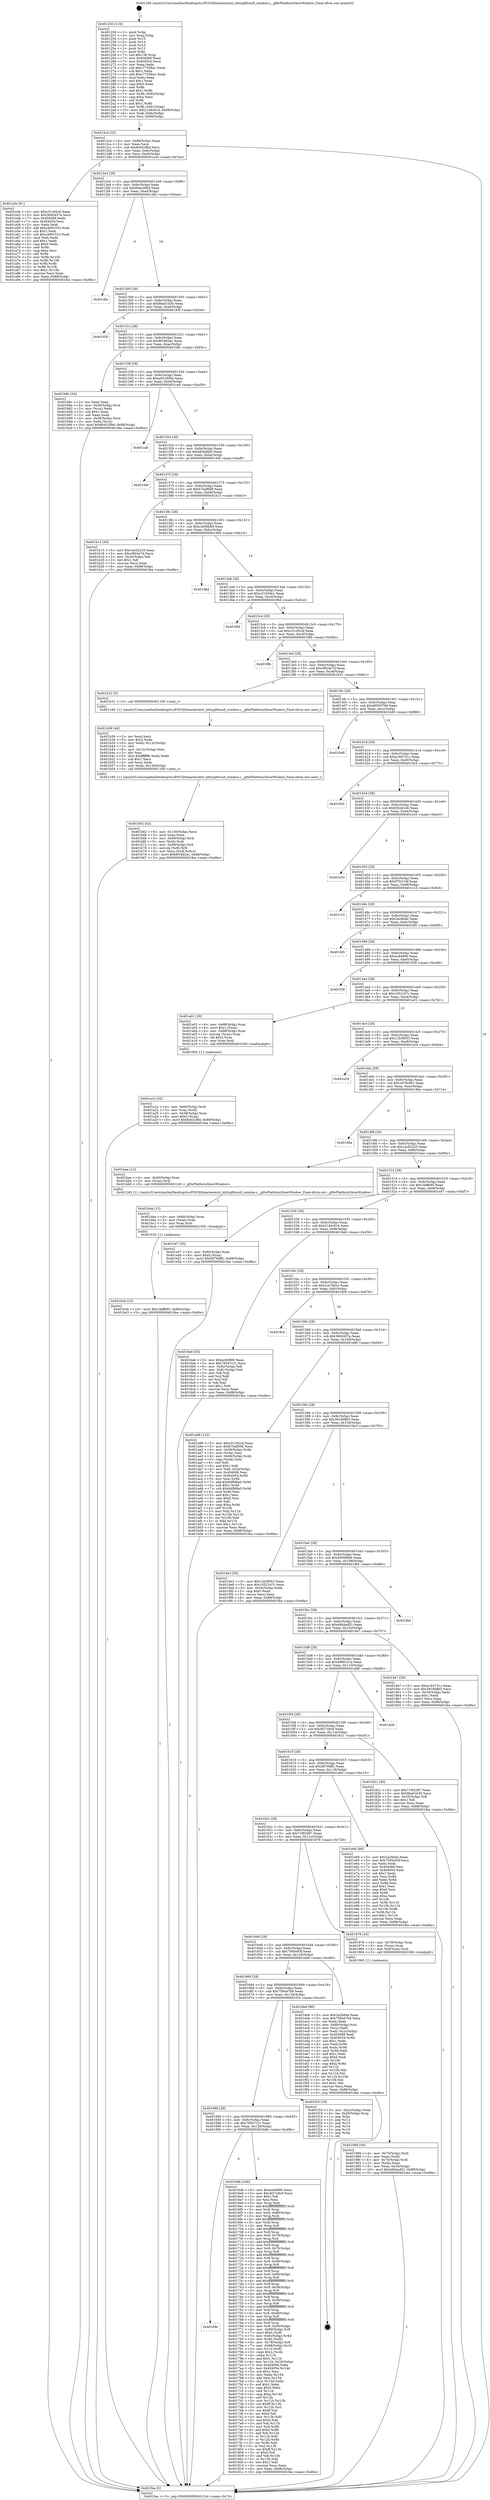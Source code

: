 digraph "0x401250" {
  label = "0x401250 (/mnt/c/Users/mathe/Desktop/tcc/POCII/binaries/extr_kittyglfwnull_window.c__glfwPlatformShowWindow_Final-ollvm.out::main(0))"
  labelloc = "t"
  node[shape=record]

  Entry [label="",width=0.3,height=0.3,shape=circle,fillcolor=black,style=filled]
  "0x4012c4" [label="{
     0x4012c4 [32]\l
     | [instrs]\l
     &nbsp;&nbsp;0x4012c4 \<+6\>: mov -0x88(%rbp),%eax\l
     &nbsp;&nbsp;0x4012ca \<+2\>: mov %eax,%ecx\l
     &nbsp;&nbsp;0x4012cc \<+6\>: sub $0x8c632f8d,%ecx\l
     &nbsp;&nbsp;0x4012d2 \<+6\>: mov %eax,-0x9c(%rbp)\l
     &nbsp;&nbsp;0x4012d8 \<+6\>: mov %ecx,-0xa0(%rbp)\l
     &nbsp;&nbsp;0x4012de \<+6\>: je 0000000000401a3e \<main+0x7ee\>\l
  }"]
  "0x401a3e" [label="{
     0x401a3e [91]\l
     | [instrs]\l
     &nbsp;&nbsp;0x401a3e \<+5\>: mov $0xc31c92cd,%eax\l
     &nbsp;&nbsp;0x401a43 \<+5\>: mov $0x3600457a,%ecx\l
     &nbsp;&nbsp;0x401a48 \<+7\>: mov 0x404068,%edx\l
     &nbsp;&nbsp;0x401a4f \<+7\>: mov 0x404054,%esi\l
     &nbsp;&nbsp;0x401a56 \<+2\>: mov %edx,%edi\l
     &nbsp;&nbsp;0x401a58 \<+6\>: add $0xc4991533,%edi\l
     &nbsp;&nbsp;0x401a5e \<+3\>: sub $0x1,%edi\l
     &nbsp;&nbsp;0x401a61 \<+6\>: sub $0xc4991533,%edi\l
     &nbsp;&nbsp;0x401a67 \<+3\>: imul %edi,%edx\l
     &nbsp;&nbsp;0x401a6a \<+3\>: and $0x1,%edx\l
     &nbsp;&nbsp;0x401a6d \<+3\>: cmp $0x0,%edx\l
     &nbsp;&nbsp;0x401a70 \<+4\>: sete %r8b\l
     &nbsp;&nbsp;0x401a74 \<+3\>: cmp $0xa,%esi\l
     &nbsp;&nbsp;0x401a77 \<+4\>: setl %r9b\l
     &nbsp;&nbsp;0x401a7b \<+3\>: mov %r8b,%r10b\l
     &nbsp;&nbsp;0x401a7e \<+3\>: and %r9b,%r10b\l
     &nbsp;&nbsp;0x401a81 \<+3\>: xor %r9b,%r8b\l
     &nbsp;&nbsp;0x401a84 \<+3\>: or %r8b,%r10b\l
     &nbsp;&nbsp;0x401a87 \<+4\>: test $0x1,%r10b\l
     &nbsp;&nbsp;0x401a8b \<+3\>: cmovne %ecx,%eax\l
     &nbsp;&nbsp;0x401a8e \<+6\>: mov %eax,-0x88(%rbp)\l
     &nbsp;&nbsp;0x401a94 \<+5\>: jmp 0000000000401fea \<main+0xd9a\>\l
  }"]
  "0x4012e4" [label="{
     0x4012e4 [28]\l
     | [instrs]\l
     &nbsp;&nbsp;0x4012e4 \<+5\>: jmp 00000000004012e9 \<main+0x99\>\l
     &nbsp;&nbsp;0x4012e9 \<+6\>: mov -0x9c(%rbp),%eax\l
     &nbsp;&nbsp;0x4012ef \<+5\>: sub $0x90ae28b4,%eax\l
     &nbsp;&nbsp;0x4012f4 \<+6\>: mov %eax,-0xa4(%rbp)\l
     &nbsp;&nbsp;0x4012fa \<+6\>: je 0000000000401dfa \<main+0xbaa\>\l
  }"]
  Exit [label="",width=0.3,height=0.3,shape=circle,fillcolor=black,style=filled,peripheries=2]
  "0x401dfa" [label="{
     0x401dfa\l
  }", style=dashed]
  "0x401300" [label="{
     0x401300 [28]\l
     | [instrs]\l
     &nbsp;&nbsp;0x401300 \<+5\>: jmp 0000000000401305 \<main+0xb5\>\l
     &nbsp;&nbsp;0x401305 \<+6\>: mov -0x9c(%rbp),%eax\l
     &nbsp;&nbsp;0x40130b \<+5\>: sub $0x9ba01b30,%eax\l
     &nbsp;&nbsp;0x401310 \<+6\>: mov %eax,-0xa8(%rbp)\l
     &nbsp;&nbsp;0x401316 \<+6\>: je 000000000040183f \<main+0x5ef\>\l
  }"]
  "0x401bc9" [label="{
     0x401bc9 [15]\l
     | [instrs]\l
     &nbsp;&nbsp;0x401bc9 \<+10\>: movl $0x1faff695,-0x88(%rbp)\l
     &nbsp;&nbsp;0x401bd3 \<+5\>: jmp 0000000000401fea \<main+0xd9a\>\l
  }"]
  "0x40183f" [label="{
     0x40183f\l
  }", style=dashed]
  "0x40131c" [label="{
     0x40131c [28]\l
     | [instrs]\l
     &nbsp;&nbsp;0x40131c \<+5\>: jmp 0000000000401321 \<main+0xd1\>\l
     &nbsp;&nbsp;0x401321 \<+6\>: mov -0x9c(%rbp),%eax\l
     &nbsp;&nbsp;0x401327 \<+5\>: sub $0x9f18d2ec,%eax\l
     &nbsp;&nbsp;0x40132c \<+6\>: mov %eax,-0xac(%rbp)\l
     &nbsp;&nbsp;0x401332 \<+6\>: je 0000000000401b8c \<main+0x93c\>\l
  }"]
  "0x401bba" [label="{
     0x401bba [15]\l
     | [instrs]\l
     &nbsp;&nbsp;0x401bba \<+4\>: mov -0x60(%rbp),%rax\l
     &nbsp;&nbsp;0x401bbe \<+3\>: mov (%rax),%rax\l
     &nbsp;&nbsp;0x401bc1 \<+3\>: mov %rax,%rdi\l
     &nbsp;&nbsp;0x401bc4 \<+5\>: call 0000000000401030 \<free@plt\>\l
     | [calls]\l
     &nbsp;&nbsp;0x401030 \{1\} (unknown)\l
  }"]
  "0x401b8c" [label="{
     0x401b8c [34]\l
     | [instrs]\l
     &nbsp;&nbsp;0x401b8c \<+2\>: xor %eax,%eax\l
     &nbsp;&nbsp;0x401b8e \<+4\>: mov -0x58(%rbp),%rcx\l
     &nbsp;&nbsp;0x401b92 \<+2\>: mov (%rcx),%edx\l
     &nbsp;&nbsp;0x401b94 \<+3\>: sub $0x1,%eax\l
     &nbsp;&nbsp;0x401b97 \<+2\>: sub %eax,%edx\l
     &nbsp;&nbsp;0x401b99 \<+4\>: mov -0x58(%rbp),%rcx\l
     &nbsp;&nbsp;0x401b9d \<+2\>: mov %edx,(%rcx)\l
     &nbsp;&nbsp;0x401b9f \<+10\>: movl $0x8c632f8d,-0x88(%rbp)\l
     &nbsp;&nbsp;0x401ba9 \<+5\>: jmp 0000000000401fea \<main+0xd9a\>\l
  }"]
  "0x401338" [label="{
     0x401338 [28]\l
     | [instrs]\l
     &nbsp;&nbsp;0x401338 \<+5\>: jmp 000000000040133d \<main+0xed\>\l
     &nbsp;&nbsp;0x40133d \<+6\>: mov -0x9c(%rbp),%eax\l
     &nbsp;&nbsp;0x401343 \<+5\>: sub $0xa631856a,%eax\l
     &nbsp;&nbsp;0x401348 \<+6\>: mov %eax,-0xb0(%rbp)\l
     &nbsp;&nbsp;0x40134e \<+6\>: je 0000000000401ca8 \<main+0xa58\>\l
  }"]
  "0x401b62" [label="{
     0x401b62 [42]\l
     | [instrs]\l
     &nbsp;&nbsp;0x401b62 \<+6\>: mov -0x130(%rbp),%ecx\l
     &nbsp;&nbsp;0x401b68 \<+3\>: imul %eax,%ecx\l
     &nbsp;&nbsp;0x401b6b \<+4\>: mov -0x60(%rbp),%rdi\l
     &nbsp;&nbsp;0x401b6f \<+3\>: mov (%rdi),%rdi\l
     &nbsp;&nbsp;0x401b72 \<+4\>: mov -0x58(%rbp),%r8\l
     &nbsp;&nbsp;0x401b76 \<+3\>: movslq (%r8),%r8\l
     &nbsp;&nbsp;0x401b79 \<+4\>: mov %ecx,(%rdi,%r8,4)\l
     &nbsp;&nbsp;0x401b7d \<+10\>: movl $0x9f18d2ec,-0x88(%rbp)\l
     &nbsp;&nbsp;0x401b87 \<+5\>: jmp 0000000000401fea \<main+0xd9a\>\l
  }"]
  "0x401ca8" [label="{
     0x401ca8\l
  }", style=dashed]
  "0x401354" [label="{
     0x401354 [28]\l
     | [instrs]\l
     &nbsp;&nbsp;0x401354 \<+5\>: jmp 0000000000401359 \<main+0x109\>\l
     &nbsp;&nbsp;0x401359 \<+6\>: mov -0x9c(%rbp),%eax\l
     &nbsp;&nbsp;0x40135f \<+5\>: sub $0xb63bdbf3,%eax\l
     &nbsp;&nbsp;0x401364 \<+6\>: mov %eax,-0xb4(%rbp)\l
     &nbsp;&nbsp;0x40136a \<+6\>: je 0000000000401d4f \<main+0xaff\>\l
  }"]
  "0x401b36" [label="{
     0x401b36 [44]\l
     | [instrs]\l
     &nbsp;&nbsp;0x401b36 \<+2\>: xor %ecx,%ecx\l
     &nbsp;&nbsp;0x401b38 \<+5\>: mov $0x2,%edx\l
     &nbsp;&nbsp;0x401b3d \<+6\>: mov %edx,-0x12c(%rbp)\l
     &nbsp;&nbsp;0x401b43 \<+1\>: cltd\l
     &nbsp;&nbsp;0x401b44 \<+6\>: mov -0x12c(%rbp),%esi\l
     &nbsp;&nbsp;0x401b4a \<+2\>: idiv %esi\l
     &nbsp;&nbsp;0x401b4c \<+6\>: imul $0xfffffffe,%edx,%edx\l
     &nbsp;&nbsp;0x401b52 \<+3\>: sub $0x1,%ecx\l
     &nbsp;&nbsp;0x401b55 \<+2\>: sub %ecx,%edx\l
     &nbsp;&nbsp;0x401b57 \<+6\>: mov %edx,-0x130(%rbp)\l
     &nbsp;&nbsp;0x401b5d \<+5\>: call 0000000000401160 \<next_i\>\l
     | [calls]\l
     &nbsp;&nbsp;0x401160 \{1\} (/mnt/c/Users/mathe/Desktop/tcc/POCII/binaries/extr_kittyglfwnull_window.c__glfwPlatformShowWindow_Final-ollvm.out::next_i)\l
  }"]
  "0x401d4f" [label="{
     0x401d4f\l
  }", style=dashed]
  "0x401370" [label="{
     0x401370 [28]\l
     | [instrs]\l
     &nbsp;&nbsp;0x401370 \<+5\>: jmp 0000000000401375 \<main+0x125\>\l
     &nbsp;&nbsp;0x401375 \<+6\>: mov -0x9c(%rbp),%eax\l
     &nbsp;&nbsp;0x40137b \<+5\>: sub $0xb7baf608,%eax\l
     &nbsp;&nbsp;0x401380 \<+6\>: mov %eax,-0xb8(%rbp)\l
     &nbsp;&nbsp;0x401386 \<+6\>: je 0000000000401b13 \<main+0x8c3\>\l
  }"]
  "0x401a1e" [label="{
     0x401a1e [32]\l
     | [instrs]\l
     &nbsp;&nbsp;0x401a1e \<+4\>: mov -0x60(%rbp),%rdi\l
     &nbsp;&nbsp;0x401a22 \<+3\>: mov %rax,(%rdi)\l
     &nbsp;&nbsp;0x401a25 \<+4\>: mov -0x58(%rbp),%rax\l
     &nbsp;&nbsp;0x401a29 \<+6\>: movl $0x0,(%rax)\l
     &nbsp;&nbsp;0x401a2f \<+10\>: movl $0x8c632f8d,-0x88(%rbp)\l
     &nbsp;&nbsp;0x401a39 \<+5\>: jmp 0000000000401fea \<main+0xd9a\>\l
  }"]
  "0x401b13" [label="{
     0x401b13 [30]\l
     | [instrs]\l
     &nbsp;&nbsp;0x401b13 \<+5\>: mov $0x1ac62225,%eax\l
     &nbsp;&nbsp;0x401b18 \<+5\>: mov $0xcf824e7d,%ecx\l
     &nbsp;&nbsp;0x401b1d \<+3\>: mov -0x2e(%rbp),%dl\l
     &nbsp;&nbsp;0x401b20 \<+3\>: test $0x1,%dl\l
     &nbsp;&nbsp;0x401b23 \<+3\>: cmovne %ecx,%eax\l
     &nbsp;&nbsp;0x401b26 \<+6\>: mov %eax,-0x88(%rbp)\l
     &nbsp;&nbsp;0x401b2c \<+5\>: jmp 0000000000401fea \<main+0xd9a\>\l
  }"]
  "0x40138c" [label="{
     0x40138c [28]\l
     | [instrs]\l
     &nbsp;&nbsp;0x40138c \<+5\>: jmp 0000000000401391 \<main+0x141\>\l
     &nbsp;&nbsp;0x401391 \<+6\>: mov -0x9c(%rbp),%eax\l
     &nbsp;&nbsp;0x401397 \<+5\>: sub $0xc2e09b8d,%eax\l
     &nbsp;&nbsp;0x40139c \<+6\>: mov %eax,-0xbc(%rbp)\l
     &nbsp;&nbsp;0x4013a2 \<+6\>: je 0000000000401d6d \<main+0xb1d\>\l
  }"]
  "0x401989" [label="{
     0x401989 [30]\l
     | [instrs]\l
     &nbsp;&nbsp;0x401989 \<+4\>: mov -0x70(%rbp),%rdi\l
     &nbsp;&nbsp;0x40198d \<+2\>: mov %eax,(%rdi)\l
     &nbsp;&nbsp;0x40198f \<+4\>: mov -0x70(%rbp),%rdi\l
     &nbsp;&nbsp;0x401993 \<+2\>: mov (%rdi),%eax\l
     &nbsp;&nbsp;0x401995 \<+3\>: mov %eax,-0x34(%rbp)\l
     &nbsp;&nbsp;0x401998 \<+10\>: movl $0x48d4ad51,-0x88(%rbp)\l
     &nbsp;&nbsp;0x4019a2 \<+5\>: jmp 0000000000401fea \<main+0xd9a\>\l
  }"]
  "0x401d6d" [label="{
     0x401d6d\l
  }", style=dashed]
  "0x4013a8" [label="{
     0x4013a8 [28]\l
     | [instrs]\l
     &nbsp;&nbsp;0x4013a8 \<+5\>: jmp 00000000004013ad \<main+0x15d\>\l
     &nbsp;&nbsp;0x4013ad \<+6\>: mov -0x9c(%rbp),%eax\l
     &nbsp;&nbsp;0x4013b3 \<+5\>: sub $0xc31529e1,%eax\l
     &nbsp;&nbsp;0x4013b8 \<+6\>: mov %eax,-0xc0(%rbp)\l
     &nbsp;&nbsp;0x4013be \<+6\>: je 0000000000401f6d \<main+0xd1d\>\l
  }"]
  "0x40169c" [label="{
     0x40169c\l
  }", style=dashed]
  "0x401f6d" [label="{
     0x401f6d\l
  }", style=dashed]
  "0x4013c4" [label="{
     0x4013c4 [28]\l
     | [instrs]\l
     &nbsp;&nbsp;0x4013c4 \<+5\>: jmp 00000000004013c9 \<main+0x179\>\l
     &nbsp;&nbsp;0x4013c9 \<+6\>: mov -0x9c(%rbp),%eax\l
     &nbsp;&nbsp;0x4013cf \<+5\>: sub $0xc31c92cd,%eax\l
     &nbsp;&nbsp;0x4013d4 \<+6\>: mov %eax,-0xc4(%rbp)\l
     &nbsp;&nbsp;0x4013da \<+6\>: je 0000000000401f8b \<main+0xd3b\>\l
  }"]
  "0x4016db" [label="{
     0x4016db [326]\l
     | [instrs]\l
     &nbsp;&nbsp;0x4016db \<+5\>: mov $0xec84890,%eax\l
     &nbsp;&nbsp;0x4016e0 \<+5\>: mov $0x4f27c8c9,%ecx\l
     &nbsp;&nbsp;0x4016e5 \<+2\>: mov $0x1,%dl\l
     &nbsp;&nbsp;0x4016e7 \<+2\>: xor %esi,%esi\l
     &nbsp;&nbsp;0x4016e9 \<+3\>: mov %rsp,%rdi\l
     &nbsp;&nbsp;0x4016ec \<+4\>: add $0xfffffffffffffff0,%rdi\l
     &nbsp;&nbsp;0x4016f0 \<+3\>: mov %rdi,%rsp\l
     &nbsp;&nbsp;0x4016f3 \<+4\>: mov %rdi,-0x80(%rbp)\l
     &nbsp;&nbsp;0x4016f7 \<+3\>: mov %rsp,%rdi\l
     &nbsp;&nbsp;0x4016fa \<+4\>: add $0xfffffffffffffff0,%rdi\l
     &nbsp;&nbsp;0x4016fe \<+3\>: mov %rdi,%rsp\l
     &nbsp;&nbsp;0x401701 \<+3\>: mov %rsp,%r8\l
     &nbsp;&nbsp;0x401704 \<+4\>: add $0xfffffffffffffff0,%r8\l
     &nbsp;&nbsp;0x401708 \<+3\>: mov %r8,%rsp\l
     &nbsp;&nbsp;0x40170b \<+4\>: mov %r8,-0x78(%rbp)\l
     &nbsp;&nbsp;0x40170f \<+3\>: mov %rsp,%r8\l
     &nbsp;&nbsp;0x401712 \<+4\>: add $0xfffffffffffffff0,%r8\l
     &nbsp;&nbsp;0x401716 \<+3\>: mov %r8,%rsp\l
     &nbsp;&nbsp;0x401719 \<+4\>: mov %r8,-0x70(%rbp)\l
     &nbsp;&nbsp;0x40171d \<+3\>: mov %rsp,%r8\l
     &nbsp;&nbsp;0x401720 \<+4\>: add $0xfffffffffffffff0,%r8\l
     &nbsp;&nbsp;0x401724 \<+3\>: mov %r8,%rsp\l
     &nbsp;&nbsp;0x401727 \<+4\>: mov %r8,-0x68(%rbp)\l
     &nbsp;&nbsp;0x40172b \<+3\>: mov %rsp,%r8\l
     &nbsp;&nbsp;0x40172e \<+4\>: add $0xfffffffffffffff0,%r8\l
     &nbsp;&nbsp;0x401732 \<+3\>: mov %r8,%rsp\l
     &nbsp;&nbsp;0x401735 \<+4\>: mov %r8,-0x60(%rbp)\l
     &nbsp;&nbsp;0x401739 \<+3\>: mov %rsp,%r8\l
     &nbsp;&nbsp;0x40173c \<+4\>: add $0xfffffffffffffff0,%r8\l
     &nbsp;&nbsp;0x401740 \<+3\>: mov %r8,%rsp\l
     &nbsp;&nbsp;0x401743 \<+4\>: mov %r8,-0x58(%rbp)\l
     &nbsp;&nbsp;0x401747 \<+3\>: mov %rsp,%r8\l
     &nbsp;&nbsp;0x40174a \<+4\>: add $0xfffffffffffffff0,%r8\l
     &nbsp;&nbsp;0x40174e \<+3\>: mov %r8,%rsp\l
     &nbsp;&nbsp;0x401751 \<+4\>: mov %r8,-0x50(%rbp)\l
     &nbsp;&nbsp;0x401755 \<+3\>: mov %rsp,%r8\l
     &nbsp;&nbsp;0x401758 \<+4\>: add $0xfffffffffffffff0,%r8\l
     &nbsp;&nbsp;0x40175c \<+3\>: mov %r8,%rsp\l
     &nbsp;&nbsp;0x40175f \<+4\>: mov %r8,-0x48(%rbp)\l
     &nbsp;&nbsp;0x401763 \<+3\>: mov %rsp,%r8\l
     &nbsp;&nbsp;0x401766 \<+4\>: add $0xfffffffffffffff0,%r8\l
     &nbsp;&nbsp;0x40176a \<+3\>: mov %r8,%rsp\l
     &nbsp;&nbsp;0x40176d \<+4\>: mov %r8,-0x40(%rbp)\l
     &nbsp;&nbsp;0x401771 \<+4\>: mov -0x80(%rbp),%r8\l
     &nbsp;&nbsp;0x401775 \<+7\>: movl $0x0,(%r8)\l
     &nbsp;&nbsp;0x40177c \<+7\>: mov -0x8c(%rbp),%r9d\l
     &nbsp;&nbsp;0x401783 \<+3\>: mov %r9d,(%rdi)\l
     &nbsp;&nbsp;0x401786 \<+4\>: mov -0x78(%rbp),%r8\l
     &nbsp;&nbsp;0x40178a \<+7\>: mov -0x98(%rbp),%r10\l
     &nbsp;&nbsp;0x401791 \<+3\>: mov %r10,(%r8)\l
     &nbsp;&nbsp;0x401794 \<+3\>: cmpl $0x2,(%rdi)\l
     &nbsp;&nbsp;0x401797 \<+4\>: setne %r11b\l
     &nbsp;&nbsp;0x40179b \<+4\>: and $0x1,%r11b\l
     &nbsp;&nbsp;0x40179f \<+4\>: mov %r11b,-0x35(%rbp)\l
     &nbsp;&nbsp;0x4017a3 \<+7\>: mov 0x404068,%ebx\l
     &nbsp;&nbsp;0x4017aa \<+8\>: mov 0x404054,%r14d\l
     &nbsp;&nbsp;0x4017b2 \<+3\>: sub $0x1,%esi\l
     &nbsp;&nbsp;0x4017b5 \<+3\>: mov %ebx,%r15d\l
     &nbsp;&nbsp;0x4017b8 \<+3\>: add %esi,%r15d\l
     &nbsp;&nbsp;0x4017bb \<+4\>: imul %r15d,%ebx\l
     &nbsp;&nbsp;0x4017bf \<+3\>: and $0x1,%ebx\l
     &nbsp;&nbsp;0x4017c2 \<+3\>: cmp $0x0,%ebx\l
     &nbsp;&nbsp;0x4017c5 \<+4\>: sete %r11b\l
     &nbsp;&nbsp;0x4017c9 \<+4\>: cmp $0xa,%r14d\l
     &nbsp;&nbsp;0x4017cd \<+4\>: setl %r12b\l
     &nbsp;&nbsp;0x4017d1 \<+3\>: mov %r11b,%r13b\l
     &nbsp;&nbsp;0x4017d4 \<+4\>: xor $0xff,%r13b\l
     &nbsp;&nbsp;0x4017d8 \<+3\>: mov %r12b,%sil\l
     &nbsp;&nbsp;0x4017db \<+4\>: xor $0xff,%sil\l
     &nbsp;&nbsp;0x4017df \<+3\>: xor $0x0,%dl\l
     &nbsp;&nbsp;0x4017e2 \<+3\>: mov %r13b,%dil\l
     &nbsp;&nbsp;0x4017e5 \<+4\>: and $0x0,%dil\l
     &nbsp;&nbsp;0x4017e9 \<+3\>: and %dl,%r11b\l
     &nbsp;&nbsp;0x4017ec \<+3\>: mov %sil,%r8b\l
     &nbsp;&nbsp;0x4017ef \<+4\>: and $0x0,%r8b\l
     &nbsp;&nbsp;0x4017f3 \<+3\>: and %dl,%r12b\l
     &nbsp;&nbsp;0x4017f6 \<+3\>: or %r11b,%dil\l
     &nbsp;&nbsp;0x4017f9 \<+3\>: or %r12b,%r8b\l
     &nbsp;&nbsp;0x4017fc \<+3\>: xor %r8b,%dil\l
     &nbsp;&nbsp;0x4017ff \<+3\>: or %sil,%r13b\l
     &nbsp;&nbsp;0x401802 \<+4\>: xor $0xff,%r13b\l
     &nbsp;&nbsp;0x401806 \<+3\>: or $0x0,%dl\l
     &nbsp;&nbsp;0x401809 \<+3\>: and %dl,%r13b\l
     &nbsp;&nbsp;0x40180c \<+3\>: or %r13b,%dil\l
     &nbsp;&nbsp;0x40180f \<+4\>: test $0x1,%dil\l
     &nbsp;&nbsp;0x401813 \<+3\>: cmovne %ecx,%eax\l
     &nbsp;&nbsp;0x401816 \<+6\>: mov %eax,-0x88(%rbp)\l
     &nbsp;&nbsp;0x40181c \<+5\>: jmp 0000000000401fea \<main+0xd9a\>\l
  }"]
  "0x401f8b" [label="{
     0x401f8b\l
  }", style=dashed]
  "0x4013e0" [label="{
     0x4013e0 [28]\l
     | [instrs]\l
     &nbsp;&nbsp;0x4013e0 \<+5\>: jmp 00000000004013e5 \<main+0x195\>\l
     &nbsp;&nbsp;0x4013e5 \<+6\>: mov -0x9c(%rbp),%eax\l
     &nbsp;&nbsp;0x4013eb \<+5\>: sub $0xcf824e7d,%eax\l
     &nbsp;&nbsp;0x4013f0 \<+6\>: mov %eax,-0xc8(%rbp)\l
     &nbsp;&nbsp;0x4013f6 \<+6\>: je 0000000000401b31 \<main+0x8e1\>\l
  }"]
  "0x401680" [label="{
     0x401680 [28]\l
     | [instrs]\l
     &nbsp;&nbsp;0x401680 \<+5\>: jmp 0000000000401685 \<main+0x435\>\l
     &nbsp;&nbsp;0x401685 \<+6\>: mov -0x9c(%rbp),%eax\l
     &nbsp;&nbsp;0x40168b \<+5\>: sub $0x79547c21,%eax\l
     &nbsp;&nbsp;0x401690 \<+6\>: mov %eax,-0x128(%rbp)\l
     &nbsp;&nbsp;0x401696 \<+6\>: je 00000000004016db \<main+0x48b\>\l
  }"]
  "0x401b31" [label="{
     0x401b31 [5]\l
     | [instrs]\l
     &nbsp;&nbsp;0x401b31 \<+5\>: call 0000000000401160 \<next_i\>\l
     | [calls]\l
     &nbsp;&nbsp;0x401160 \{1\} (/mnt/c/Users/mathe/Desktop/tcc/POCII/binaries/extr_kittyglfwnull_window.c__glfwPlatformShowWindow_Final-ollvm.out::next_i)\l
  }"]
  "0x4013fc" [label="{
     0x4013fc [28]\l
     | [instrs]\l
     &nbsp;&nbsp;0x4013fc \<+5\>: jmp 0000000000401401 \<main+0x1b1\>\l
     &nbsp;&nbsp;0x401401 \<+6\>: mov -0x9c(%rbp),%eax\l
     &nbsp;&nbsp;0x401407 \<+5\>: sub $0xd050576d,%eax\l
     &nbsp;&nbsp;0x40140c \<+6\>: mov %eax,-0xcc(%rbp)\l
     &nbsp;&nbsp;0x401412 \<+6\>: je 0000000000401bd8 \<main+0x988\>\l
  }"]
  "0x401f16" [label="{
     0x401f16 [18]\l
     | [instrs]\l
     &nbsp;&nbsp;0x401f16 \<+3\>: mov -0x2c(%rbp),%eax\l
     &nbsp;&nbsp;0x401f19 \<+4\>: lea -0x28(%rbp),%rsp\l
     &nbsp;&nbsp;0x401f1d \<+1\>: pop %rbx\l
     &nbsp;&nbsp;0x401f1e \<+2\>: pop %r12\l
     &nbsp;&nbsp;0x401f20 \<+2\>: pop %r13\l
     &nbsp;&nbsp;0x401f22 \<+2\>: pop %r14\l
     &nbsp;&nbsp;0x401f24 \<+2\>: pop %r15\l
     &nbsp;&nbsp;0x401f26 \<+1\>: pop %rbp\l
     &nbsp;&nbsp;0x401f27 \<+1\>: ret\l
  }"]
  "0x401bd8" [label="{
     0x401bd8\l
  }", style=dashed]
  "0x401418" [label="{
     0x401418 [28]\l
     | [instrs]\l
     &nbsp;&nbsp;0x401418 \<+5\>: jmp 000000000040141d \<main+0x1cd\>\l
     &nbsp;&nbsp;0x40141d \<+6\>: mov -0x9c(%rbp),%eax\l
     &nbsp;&nbsp;0x401423 \<+5\>: sub $0xe184731c,%eax\l
     &nbsp;&nbsp;0x401428 \<+6\>: mov %eax,-0xd0(%rbp)\l
     &nbsp;&nbsp;0x40142e \<+6\>: je 00000000004019c5 \<main+0x775\>\l
  }"]
  "0x401664" [label="{
     0x401664 [28]\l
     | [instrs]\l
     &nbsp;&nbsp;0x401664 \<+5\>: jmp 0000000000401669 \<main+0x419\>\l
     &nbsp;&nbsp;0x401669 \<+6\>: mov -0x9c(%rbp),%eax\l
     &nbsp;&nbsp;0x40166f \<+5\>: sub $0x759447b9,%eax\l
     &nbsp;&nbsp;0x401674 \<+6\>: mov %eax,-0x124(%rbp)\l
     &nbsp;&nbsp;0x40167a \<+6\>: je 0000000000401f16 \<main+0xcc6\>\l
  }"]
  "0x4019c5" [label="{
     0x4019c5\l
  }", style=dashed]
  "0x401434" [label="{
     0x401434 [28]\l
     | [instrs]\l
     &nbsp;&nbsp;0x401434 \<+5\>: jmp 0000000000401439 \<main+0x1e9\>\l
     &nbsp;&nbsp;0x401439 \<+6\>: mov -0x9c(%rbp),%eax\l
     &nbsp;&nbsp;0x40143f \<+5\>: sub $0xf282d1e6,%eax\l
     &nbsp;&nbsp;0x401444 \<+6\>: mov %eax,-0xd4(%rbp)\l
     &nbsp;&nbsp;0x40144a \<+6\>: je 0000000000401e33 \<main+0xbe3\>\l
  }"]
  "0x401eb6" [label="{
     0x401eb6 [96]\l
     | [instrs]\l
     &nbsp;&nbsp;0x401eb6 \<+5\>: mov $0x2a28d4e,%eax\l
     &nbsp;&nbsp;0x401ebb \<+5\>: mov $0x759447b9,%ecx\l
     &nbsp;&nbsp;0x401ec0 \<+2\>: xor %edx,%edx\l
     &nbsp;&nbsp;0x401ec2 \<+4\>: mov -0x80(%rbp),%rsi\l
     &nbsp;&nbsp;0x401ec6 \<+2\>: mov (%rsi),%edi\l
     &nbsp;&nbsp;0x401ec8 \<+3\>: mov %edi,-0x2c(%rbp)\l
     &nbsp;&nbsp;0x401ecb \<+7\>: mov 0x404068,%edi\l
     &nbsp;&nbsp;0x401ed2 \<+8\>: mov 0x404054,%r8d\l
     &nbsp;&nbsp;0x401eda \<+3\>: sub $0x1,%edx\l
     &nbsp;&nbsp;0x401edd \<+3\>: mov %edi,%r9d\l
     &nbsp;&nbsp;0x401ee0 \<+3\>: add %edx,%r9d\l
     &nbsp;&nbsp;0x401ee3 \<+4\>: imul %r9d,%edi\l
     &nbsp;&nbsp;0x401ee7 \<+3\>: and $0x1,%edi\l
     &nbsp;&nbsp;0x401eea \<+3\>: cmp $0x0,%edi\l
     &nbsp;&nbsp;0x401eed \<+4\>: sete %r10b\l
     &nbsp;&nbsp;0x401ef1 \<+4\>: cmp $0xa,%r8d\l
     &nbsp;&nbsp;0x401ef5 \<+4\>: setl %r11b\l
     &nbsp;&nbsp;0x401ef9 \<+3\>: mov %r10b,%bl\l
     &nbsp;&nbsp;0x401efc \<+3\>: and %r11b,%bl\l
     &nbsp;&nbsp;0x401eff \<+3\>: xor %r11b,%r10b\l
     &nbsp;&nbsp;0x401f02 \<+3\>: or %r10b,%bl\l
     &nbsp;&nbsp;0x401f05 \<+3\>: test $0x1,%bl\l
     &nbsp;&nbsp;0x401f08 \<+3\>: cmovne %ecx,%eax\l
     &nbsp;&nbsp;0x401f0b \<+6\>: mov %eax,-0x88(%rbp)\l
     &nbsp;&nbsp;0x401f11 \<+5\>: jmp 0000000000401fea \<main+0xd9a\>\l
  }"]
  "0x401e33" [label="{
     0x401e33\l
  }", style=dashed]
  "0x401450" [label="{
     0x401450 [28]\l
     | [instrs]\l
     &nbsp;&nbsp;0x401450 \<+5\>: jmp 0000000000401455 \<main+0x205\>\l
     &nbsp;&nbsp;0x401455 \<+6\>: mov -0x9c(%rbp),%eax\l
     &nbsp;&nbsp;0x40145b \<+5\>: sub $0xf7f2316f,%eax\l
     &nbsp;&nbsp;0x401460 \<+6\>: mov %eax,-0xd8(%rbp)\l
     &nbsp;&nbsp;0x401466 \<+6\>: je 0000000000401c15 \<main+0x9c5\>\l
  }"]
  "0x401648" [label="{
     0x401648 [28]\l
     | [instrs]\l
     &nbsp;&nbsp;0x401648 \<+5\>: jmp 000000000040164d \<main+0x3fd\>\l
     &nbsp;&nbsp;0x40164d \<+6\>: mov -0x9c(%rbp),%eax\l
     &nbsp;&nbsp;0x401653 \<+5\>: sub $0x7565e93f,%eax\l
     &nbsp;&nbsp;0x401658 \<+6\>: mov %eax,-0x120(%rbp)\l
     &nbsp;&nbsp;0x40165e \<+6\>: je 0000000000401eb6 \<main+0xc66\>\l
  }"]
  "0x401c15" [label="{
     0x401c15\l
  }", style=dashed]
  "0x40146c" [label="{
     0x40146c [28]\l
     | [instrs]\l
     &nbsp;&nbsp;0x40146c \<+5\>: jmp 0000000000401471 \<main+0x221\>\l
     &nbsp;&nbsp;0x401471 \<+6\>: mov -0x9c(%rbp),%eax\l
     &nbsp;&nbsp;0x401477 \<+5\>: sub $0x2a28d4e,%eax\l
     &nbsp;&nbsp;0x40147c \<+6\>: mov %eax,-0xdc(%rbp)\l
     &nbsp;&nbsp;0x401482 \<+6\>: je 0000000000401fd5 \<main+0xd85\>\l
  }"]
  "0x401979" [label="{
     0x401979 [16]\l
     | [instrs]\l
     &nbsp;&nbsp;0x401979 \<+4\>: mov -0x78(%rbp),%rax\l
     &nbsp;&nbsp;0x40197d \<+3\>: mov (%rax),%rax\l
     &nbsp;&nbsp;0x401980 \<+4\>: mov 0x8(%rax),%rdi\l
     &nbsp;&nbsp;0x401984 \<+5\>: call 0000000000401060 \<atoi@plt\>\l
     | [calls]\l
     &nbsp;&nbsp;0x401060 \{1\} (unknown)\l
  }"]
  "0x401fd5" [label="{
     0x401fd5\l
  }", style=dashed]
  "0x401488" [label="{
     0x401488 [28]\l
     | [instrs]\l
     &nbsp;&nbsp;0x401488 \<+5\>: jmp 000000000040148d \<main+0x23d\>\l
     &nbsp;&nbsp;0x40148d \<+6\>: mov -0x9c(%rbp),%eax\l
     &nbsp;&nbsp;0x401493 \<+5\>: sub $0xec84890,%eax\l
     &nbsp;&nbsp;0x401498 \<+6\>: mov %eax,-0xe0(%rbp)\l
     &nbsp;&nbsp;0x40149e \<+6\>: je 0000000000401f28 \<main+0xcd8\>\l
  }"]
  "0x40162c" [label="{
     0x40162c [28]\l
     | [instrs]\l
     &nbsp;&nbsp;0x40162c \<+5\>: jmp 0000000000401631 \<main+0x3e1\>\l
     &nbsp;&nbsp;0x401631 \<+6\>: mov -0x9c(%rbp),%eax\l
     &nbsp;&nbsp;0x401637 \<+5\>: sub $0x71f92087,%eax\l
     &nbsp;&nbsp;0x40163c \<+6\>: mov %eax,-0x11c(%rbp)\l
     &nbsp;&nbsp;0x401642 \<+6\>: je 0000000000401979 \<main+0x729\>\l
  }"]
  "0x401f28" [label="{
     0x401f28\l
  }", style=dashed]
  "0x4014a4" [label="{
     0x4014a4 [28]\l
     | [instrs]\l
     &nbsp;&nbsp;0x4014a4 \<+5\>: jmp 00000000004014a9 \<main+0x259\>\l
     &nbsp;&nbsp;0x4014a9 \<+6\>: mov -0x9c(%rbp),%eax\l
     &nbsp;&nbsp;0x4014af \<+5\>: sub $0x1052167c,%eax\l
     &nbsp;&nbsp;0x4014b4 \<+6\>: mov %eax,-0xe4(%rbp)\l
     &nbsp;&nbsp;0x4014ba \<+6\>: je 0000000000401a01 \<main+0x7b1\>\l
  }"]
  "0x401e60" [label="{
     0x401e60 [86]\l
     | [instrs]\l
     &nbsp;&nbsp;0x401e60 \<+5\>: mov $0x2a28d4e,%eax\l
     &nbsp;&nbsp;0x401e65 \<+5\>: mov $0x7565e93f,%ecx\l
     &nbsp;&nbsp;0x401e6a \<+2\>: xor %edx,%edx\l
     &nbsp;&nbsp;0x401e6c \<+7\>: mov 0x404068,%esi\l
     &nbsp;&nbsp;0x401e73 \<+7\>: mov 0x404054,%edi\l
     &nbsp;&nbsp;0x401e7a \<+3\>: sub $0x1,%edx\l
     &nbsp;&nbsp;0x401e7d \<+3\>: mov %esi,%r8d\l
     &nbsp;&nbsp;0x401e80 \<+3\>: add %edx,%r8d\l
     &nbsp;&nbsp;0x401e83 \<+4\>: imul %r8d,%esi\l
     &nbsp;&nbsp;0x401e87 \<+3\>: and $0x1,%esi\l
     &nbsp;&nbsp;0x401e8a \<+3\>: cmp $0x0,%esi\l
     &nbsp;&nbsp;0x401e8d \<+4\>: sete %r9b\l
     &nbsp;&nbsp;0x401e91 \<+3\>: cmp $0xa,%edi\l
     &nbsp;&nbsp;0x401e94 \<+4\>: setl %r10b\l
     &nbsp;&nbsp;0x401e98 \<+3\>: mov %r9b,%r11b\l
     &nbsp;&nbsp;0x401e9b \<+3\>: and %r10b,%r11b\l
     &nbsp;&nbsp;0x401e9e \<+3\>: xor %r10b,%r9b\l
     &nbsp;&nbsp;0x401ea1 \<+3\>: or %r9b,%r11b\l
     &nbsp;&nbsp;0x401ea4 \<+4\>: test $0x1,%r11b\l
     &nbsp;&nbsp;0x401ea8 \<+3\>: cmovne %ecx,%eax\l
     &nbsp;&nbsp;0x401eab \<+6\>: mov %eax,-0x88(%rbp)\l
     &nbsp;&nbsp;0x401eb1 \<+5\>: jmp 0000000000401fea \<main+0xd9a\>\l
  }"]
  "0x401a01" [label="{
     0x401a01 [29]\l
     | [instrs]\l
     &nbsp;&nbsp;0x401a01 \<+4\>: mov -0x68(%rbp),%rax\l
     &nbsp;&nbsp;0x401a05 \<+6\>: movl $0x1,(%rax)\l
     &nbsp;&nbsp;0x401a0b \<+4\>: mov -0x68(%rbp),%rax\l
     &nbsp;&nbsp;0x401a0f \<+3\>: movslq (%rax),%rax\l
     &nbsp;&nbsp;0x401a12 \<+4\>: shl $0x2,%rax\l
     &nbsp;&nbsp;0x401a16 \<+3\>: mov %rax,%rdi\l
     &nbsp;&nbsp;0x401a19 \<+5\>: call 0000000000401050 \<malloc@plt\>\l
     | [calls]\l
     &nbsp;&nbsp;0x401050 \{1\} (unknown)\l
  }"]
  "0x4014c0" [label="{
     0x4014c0 [28]\l
     | [instrs]\l
     &nbsp;&nbsp;0x4014c0 \<+5\>: jmp 00000000004014c5 \<main+0x275\>\l
     &nbsp;&nbsp;0x4014c5 \<+6\>: mov -0x9c(%rbp),%eax\l
     &nbsp;&nbsp;0x4014cb \<+5\>: sub $0x12b3f053,%eax\l
     &nbsp;&nbsp;0x4014d0 \<+6\>: mov %eax,-0xe8(%rbp)\l
     &nbsp;&nbsp;0x4014d6 \<+6\>: je 0000000000401e24 \<main+0xbd4\>\l
  }"]
  "0x401610" [label="{
     0x401610 [28]\l
     | [instrs]\l
     &nbsp;&nbsp;0x401610 \<+5\>: jmp 0000000000401615 \<main+0x3c5\>\l
     &nbsp;&nbsp;0x401615 \<+6\>: mov -0x9c(%rbp),%eax\l
     &nbsp;&nbsp;0x40161b \<+5\>: sub $0x5879dff1,%eax\l
     &nbsp;&nbsp;0x401620 \<+6\>: mov %eax,-0x118(%rbp)\l
     &nbsp;&nbsp;0x401626 \<+6\>: je 0000000000401e60 \<main+0xc10\>\l
  }"]
  "0x401e24" [label="{
     0x401e24\l
  }", style=dashed]
  "0x4014dc" [label="{
     0x4014dc [28]\l
     | [instrs]\l
     &nbsp;&nbsp;0x4014dc \<+5\>: jmp 00000000004014e1 \<main+0x291\>\l
     &nbsp;&nbsp;0x4014e1 \<+6\>: mov -0x9c(%rbp),%eax\l
     &nbsp;&nbsp;0x4014e7 \<+5\>: sub $0x1678c491,%eax\l
     &nbsp;&nbsp;0x4014ec \<+6\>: mov %eax,-0xec(%rbp)\l
     &nbsp;&nbsp;0x4014f2 \<+6\>: je 000000000040196a \<main+0x71a\>\l
  }"]
  "0x401821" [label="{
     0x401821 [30]\l
     | [instrs]\l
     &nbsp;&nbsp;0x401821 \<+5\>: mov $0x71f92087,%eax\l
     &nbsp;&nbsp;0x401826 \<+5\>: mov $0x9ba01b30,%ecx\l
     &nbsp;&nbsp;0x40182b \<+3\>: mov -0x35(%rbp),%dl\l
     &nbsp;&nbsp;0x40182e \<+3\>: test $0x1,%dl\l
     &nbsp;&nbsp;0x401831 \<+3\>: cmovne %ecx,%eax\l
     &nbsp;&nbsp;0x401834 \<+6\>: mov %eax,-0x88(%rbp)\l
     &nbsp;&nbsp;0x40183a \<+5\>: jmp 0000000000401fea \<main+0xd9a\>\l
  }"]
  "0x40196a" [label="{
     0x40196a\l
  }", style=dashed]
  "0x4014f8" [label="{
     0x4014f8 [28]\l
     | [instrs]\l
     &nbsp;&nbsp;0x4014f8 \<+5\>: jmp 00000000004014fd \<main+0x2ad\>\l
     &nbsp;&nbsp;0x4014fd \<+6\>: mov -0x9c(%rbp),%eax\l
     &nbsp;&nbsp;0x401503 \<+5\>: sub $0x1ac62225,%eax\l
     &nbsp;&nbsp;0x401508 \<+6\>: mov %eax,-0xf0(%rbp)\l
     &nbsp;&nbsp;0x40150e \<+6\>: je 0000000000401bae \<main+0x95e\>\l
  }"]
  "0x4015f4" [label="{
     0x4015f4 [28]\l
     | [instrs]\l
     &nbsp;&nbsp;0x4015f4 \<+5\>: jmp 00000000004015f9 \<main+0x3a9\>\l
     &nbsp;&nbsp;0x4015f9 \<+6\>: mov -0x9c(%rbp),%eax\l
     &nbsp;&nbsp;0x4015ff \<+5\>: sub $0x4f27c8c9,%eax\l
     &nbsp;&nbsp;0x401604 \<+6\>: mov %eax,-0x114(%rbp)\l
     &nbsp;&nbsp;0x40160a \<+6\>: je 0000000000401821 \<main+0x5d1\>\l
  }"]
  "0x401bae" [label="{
     0x401bae [12]\l
     | [instrs]\l
     &nbsp;&nbsp;0x401bae \<+4\>: mov -0x60(%rbp),%rax\l
     &nbsp;&nbsp;0x401bb2 \<+3\>: mov (%rax),%rdi\l
     &nbsp;&nbsp;0x401bb5 \<+5\>: call 0000000000401240 \<_glfwPlatformShowWindow\>\l
     | [calls]\l
     &nbsp;&nbsp;0x401240 \{1\} (/mnt/c/Users/mathe/Desktop/tcc/POCII/binaries/extr_kittyglfwnull_window.c__glfwPlatformShowWindow_Final-ollvm.out::_glfwPlatformShowWindow)\l
  }"]
  "0x401514" [label="{
     0x401514 [28]\l
     | [instrs]\l
     &nbsp;&nbsp;0x401514 \<+5\>: jmp 0000000000401519 \<main+0x2c9\>\l
     &nbsp;&nbsp;0x401519 \<+6\>: mov -0x9c(%rbp),%eax\l
     &nbsp;&nbsp;0x40151f \<+5\>: sub $0x1faff695,%eax\l
     &nbsp;&nbsp;0x401524 \<+6\>: mov %eax,-0xf4(%rbp)\l
     &nbsp;&nbsp;0x40152a \<+6\>: je 0000000000401e47 \<main+0xbf7\>\l
  }"]
  "0x401dd0" [label="{
     0x401dd0\l
  }", style=dashed]
  "0x401e47" [label="{
     0x401e47 [25]\l
     | [instrs]\l
     &nbsp;&nbsp;0x401e47 \<+4\>: mov -0x80(%rbp),%rax\l
     &nbsp;&nbsp;0x401e4b \<+6\>: movl $0x0,(%rax)\l
     &nbsp;&nbsp;0x401e51 \<+10\>: movl $0x5879dff1,-0x88(%rbp)\l
     &nbsp;&nbsp;0x401e5b \<+5\>: jmp 0000000000401fea \<main+0xd9a\>\l
  }"]
  "0x401530" [label="{
     0x401530 [28]\l
     | [instrs]\l
     &nbsp;&nbsp;0x401530 \<+5\>: jmp 0000000000401535 \<main+0x2e5\>\l
     &nbsp;&nbsp;0x401535 \<+6\>: mov -0x9c(%rbp),%eax\l
     &nbsp;&nbsp;0x40153b \<+5\>: sub $0x21d4c616,%eax\l
     &nbsp;&nbsp;0x401540 \<+6\>: mov %eax,-0xf8(%rbp)\l
     &nbsp;&nbsp;0x401546 \<+6\>: je 00000000004016a6 \<main+0x456\>\l
  }"]
  "0x4015d8" [label="{
     0x4015d8 [28]\l
     | [instrs]\l
     &nbsp;&nbsp;0x4015d8 \<+5\>: jmp 00000000004015dd \<main+0x38d\>\l
     &nbsp;&nbsp;0x4015dd \<+6\>: mov -0x9c(%rbp),%eax\l
     &nbsp;&nbsp;0x4015e3 \<+5\>: sub $0x499631ca,%eax\l
     &nbsp;&nbsp;0x4015e8 \<+6\>: mov %eax,-0x110(%rbp)\l
     &nbsp;&nbsp;0x4015ee \<+6\>: je 0000000000401dd0 \<main+0xb80\>\l
  }"]
  "0x4016a6" [label="{
     0x4016a6 [53]\l
     | [instrs]\l
     &nbsp;&nbsp;0x4016a6 \<+5\>: mov $0xec84890,%eax\l
     &nbsp;&nbsp;0x4016ab \<+5\>: mov $0x79547c21,%ecx\l
     &nbsp;&nbsp;0x4016b0 \<+6\>: mov -0x82(%rbp),%dl\l
     &nbsp;&nbsp;0x4016b6 \<+7\>: mov -0x81(%rbp),%sil\l
     &nbsp;&nbsp;0x4016bd \<+3\>: mov %dl,%dil\l
     &nbsp;&nbsp;0x4016c0 \<+3\>: and %sil,%dil\l
     &nbsp;&nbsp;0x4016c3 \<+3\>: xor %sil,%dl\l
     &nbsp;&nbsp;0x4016c6 \<+3\>: or %dl,%dil\l
     &nbsp;&nbsp;0x4016c9 \<+4\>: test $0x1,%dil\l
     &nbsp;&nbsp;0x4016cd \<+3\>: cmovne %ecx,%eax\l
     &nbsp;&nbsp;0x4016d0 \<+6\>: mov %eax,-0x88(%rbp)\l
     &nbsp;&nbsp;0x4016d6 \<+5\>: jmp 0000000000401fea \<main+0xd9a\>\l
  }"]
  "0x40154c" [label="{
     0x40154c [28]\l
     | [instrs]\l
     &nbsp;&nbsp;0x40154c \<+5\>: jmp 0000000000401551 \<main+0x301\>\l
     &nbsp;&nbsp;0x401551 \<+6\>: mov -0x9c(%rbp),%eax\l
     &nbsp;&nbsp;0x401557 \<+5\>: sub $0x2ce76d1e,%eax\l
     &nbsp;&nbsp;0x40155c \<+6\>: mov %eax,-0xfc(%rbp)\l
     &nbsp;&nbsp;0x401562 \<+6\>: je 00000000004018c8 \<main+0x678\>\l
  }"]
  "0x401fea" [label="{
     0x401fea [5]\l
     | [instrs]\l
     &nbsp;&nbsp;0x401fea \<+5\>: jmp 00000000004012c4 \<main+0x74\>\l
  }"]
  "0x401250" [label="{
     0x401250 [116]\l
     | [instrs]\l
     &nbsp;&nbsp;0x401250 \<+1\>: push %rbp\l
     &nbsp;&nbsp;0x401251 \<+3\>: mov %rsp,%rbp\l
     &nbsp;&nbsp;0x401254 \<+2\>: push %r15\l
     &nbsp;&nbsp;0x401256 \<+2\>: push %r14\l
     &nbsp;&nbsp;0x401258 \<+2\>: push %r13\l
     &nbsp;&nbsp;0x40125a \<+2\>: push %r12\l
     &nbsp;&nbsp;0x40125c \<+1\>: push %rbx\l
     &nbsp;&nbsp;0x40125d \<+7\>: sub $0x138,%rsp\l
     &nbsp;&nbsp;0x401264 \<+7\>: mov 0x404068,%eax\l
     &nbsp;&nbsp;0x40126b \<+7\>: mov 0x404054,%ecx\l
     &nbsp;&nbsp;0x401272 \<+2\>: mov %eax,%edx\l
     &nbsp;&nbsp;0x401274 \<+6\>: sub $0xc77558a1,%edx\l
     &nbsp;&nbsp;0x40127a \<+3\>: sub $0x1,%edx\l
     &nbsp;&nbsp;0x40127d \<+6\>: add $0xc77558a1,%edx\l
     &nbsp;&nbsp;0x401283 \<+3\>: imul %edx,%eax\l
     &nbsp;&nbsp;0x401286 \<+3\>: and $0x1,%eax\l
     &nbsp;&nbsp;0x401289 \<+3\>: cmp $0x0,%eax\l
     &nbsp;&nbsp;0x40128c \<+4\>: sete %r8b\l
     &nbsp;&nbsp;0x401290 \<+4\>: and $0x1,%r8b\l
     &nbsp;&nbsp;0x401294 \<+7\>: mov %r8b,-0x82(%rbp)\l
     &nbsp;&nbsp;0x40129b \<+3\>: cmp $0xa,%ecx\l
     &nbsp;&nbsp;0x40129e \<+4\>: setl %r8b\l
     &nbsp;&nbsp;0x4012a2 \<+4\>: and $0x1,%r8b\l
     &nbsp;&nbsp;0x4012a6 \<+7\>: mov %r8b,-0x81(%rbp)\l
     &nbsp;&nbsp;0x4012ad \<+10\>: movl $0x21d4c616,-0x88(%rbp)\l
     &nbsp;&nbsp;0x4012b7 \<+6\>: mov %edi,-0x8c(%rbp)\l
     &nbsp;&nbsp;0x4012bd \<+7\>: mov %rsi,-0x98(%rbp)\l
  }"]
  "0x4019a7" [label="{
     0x4019a7 [30]\l
     | [instrs]\l
     &nbsp;&nbsp;0x4019a7 \<+5\>: mov $0xe184731c,%eax\l
     &nbsp;&nbsp;0x4019ac \<+5\>: mov $0x3818d8b5,%ecx\l
     &nbsp;&nbsp;0x4019b1 \<+3\>: mov -0x34(%rbp),%edx\l
     &nbsp;&nbsp;0x4019b4 \<+3\>: cmp $0x1,%edx\l
     &nbsp;&nbsp;0x4019b7 \<+3\>: cmovl %ecx,%eax\l
     &nbsp;&nbsp;0x4019ba \<+6\>: mov %eax,-0x88(%rbp)\l
     &nbsp;&nbsp;0x4019c0 \<+5\>: jmp 0000000000401fea \<main+0xd9a\>\l
  }"]
  "0x4018c8" [label="{
     0x4018c8\l
  }", style=dashed]
  "0x401568" [label="{
     0x401568 [28]\l
     | [instrs]\l
     &nbsp;&nbsp;0x401568 \<+5\>: jmp 000000000040156d \<main+0x31d\>\l
     &nbsp;&nbsp;0x40156d \<+6\>: mov -0x9c(%rbp),%eax\l
     &nbsp;&nbsp;0x401573 \<+5\>: sub $0x3600457a,%eax\l
     &nbsp;&nbsp;0x401578 \<+6\>: mov %eax,-0x100(%rbp)\l
     &nbsp;&nbsp;0x40157e \<+6\>: je 0000000000401a99 \<main+0x849\>\l
  }"]
  "0x4015bc" [label="{
     0x4015bc [28]\l
     | [instrs]\l
     &nbsp;&nbsp;0x4015bc \<+5\>: jmp 00000000004015c1 \<main+0x371\>\l
     &nbsp;&nbsp;0x4015c1 \<+6\>: mov -0x9c(%rbp),%eax\l
     &nbsp;&nbsp;0x4015c7 \<+5\>: sub $0x48d4ad51,%eax\l
     &nbsp;&nbsp;0x4015cc \<+6\>: mov %eax,-0x10c(%rbp)\l
     &nbsp;&nbsp;0x4015d2 \<+6\>: je 00000000004019a7 \<main+0x757\>\l
  }"]
  "0x401a99" [label="{
     0x401a99 [122]\l
     | [instrs]\l
     &nbsp;&nbsp;0x401a99 \<+5\>: mov $0xc31c92cd,%eax\l
     &nbsp;&nbsp;0x401a9e \<+5\>: mov $0xb7baf608,%ecx\l
     &nbsp;&nbsp;0x401aa3 \<+4\>: mov -0x58(%rbp),%rdx\l
     &nbsp;&nbsp;0x401aa7 \<+2\>: mov (%rdx),%esi\l
     &nbsp;&nbsp;0x401aa9 \<+4\>: mov -0x68(%rbp),%rdx\l
     &nbsp;&nbsp;0x401aad \<+2\>: cmp (%rdx),%esi\l
     &nbsp;&nbsp;0x401aaf \<+4\>: setl %dil\l
     &nbsp;&nbsp;0x401ab3 \<+4\>: and $0x1,%dil\l
     &nbsp;&nbsp;0x401ab7 \<+4\>: mov %dil,-0x2e(%rbp)\l
     &nbsp;&nbsp;0x401abb \<+7\>: mov 0x404068,%esi\l
     &nbsp;&nbsp;0x401ac2 \<+8\>: mov 0x404054,%r8d\l
     &nbsp;&nbsp;0x401aca \<+3\>: mov %esi,%r9d\l
     &nbsp;&nbsp;0x401acd \<+7\>: add $0xb4fbf6a0,%r9d\l
     &nbsp;&nbsp;0x401ad4 \<+4\>: sub $0x1,%r9d\l
     &nbsp;&nbsp;0x401ad8 \<+7\>: sub $0xb4fbf6a0,%r9d\l
     &nbsp;&nbsp;0x401adf \<+4\>: imul %r9d,%esi\l
     &nbsp;&nbsp;0x401ae3 \<+3\>: and $0x1,%esi\l
     &nbsp;&nbsp;0x401ae6 \<+3\>: cmp $0x0,%esi\l
     &nbsp;&nbsp;0x401ae9 \<+4\>: sete %dil\l
     &nbsp;&nbsp;0x401aed \<+4\>: cmp $0xa,%r8d\l
     &nbsp;&nbsp;0x401af1 \<+4\>: setl %r10b\l
     &nbsp;&nbsp;0x401af5 \<+3\>: mov %dil,%r11b\l
     &nbsp;&nbsp;0x401af8 \<+3\>: and %r10b,%r11b\l
     &nbsp;&nbsp;0x401afb \<+3\>: xor %r10b,%dil\l
     &nbsp;&nbsp;0x401afe \<+3\>: or %dil,%r11b\l
     &nbsp;&nbsp;0x401b01 \<+4\>: test $0x1,%r11b\l
     &nbsp;&nbsp;0x401b05 \<+3\>: cmovne %ecx,%eax\l
     &nbsp;&nbsp;0x401b08 \<+6\>: mov %eax,-0x88(%rbp)\l
     &nbsp;&nbsp;0x401b0e \<+5\>: jmp 0000000000401fea \<main+0xd9a\>\l
  }"]
  "0x401584" [label="{
     0x401584 [28]\l
     | [instrs]\l
     &nbsp;&nbsp;0x401584 \<+5\>: jmp 0000000000401589 \<main+0x339\>\l
     &nbsp;&nbsp;0x401589 \<+6\>: mov -0x9c(%rbp),%eax\l
     &nbsp;&nbsp;0x40158f \<+5\>: sub $0x3818d8b5,%eax\l
     &nbsp;&nbsp;0x401594 \<+6\>: mov %eax,-0x104(%rbp)\l
     &nbsp;&nbsp;0x40159a \<+6\>: je 00000000004019e3 \<main+0x793\>\l
  }"]
  "0x401fb0" [label="{
     0x401fb0\l
  }", style=dashed]
  "0x4019e3" [label="{
     0x4019e3 [30]\l
     | [instrs]\l
     &nbsp;&nbsp;0x4019e3 \<+5\>: mov $0x12b3f053,%eax\l
     &nbsp;&nbsp;0x4019e8 \<+5\>: mov $0x1052167c,%ecx\l
     &nbsp;&nbsp;0x4019ed \<+3\>: mov -0x34(%rbp),%edx\l
     &nbsp;&nbsp;0x4019f0 \<+3\>: cmp $0x0,%edx\l
     &nbsp;&nbsp;0x4019f3 \<+3\>: cmove %ecx,%eax\l
     &nbsp;&nbsp;0x4019f6 \<+6\>: mov %eax,-0x88(%rbp)\l
     &nbsp;&nbsp;0x4019fc \<+5\>: jmp 0000000000401fea \<main+0xd9a\>\l
  }"]
  "0x4015a0" [label="{
     0x4015a0 [28]\l
     | [instrs]\l
     &nbsp;&nbsp;0x4015a0 \<+5\>: jmp 00000000004015a5 \<main+0x355\>\l
     &nbsp;&nbsp;0x4015a5 \<+6\>: mov -0x9c(%rbp),%eax\l
     &nbsp;&nbsp;0x4015ab \<+5\>: sub $0x40908f46,%eax\l
     &nbsp;&nbsp;0x4015b0 \<+6\>: mov %eax,-0x108(%rbp)\l
     &nbsp;&nbsp;0x4015b6 \<+6\>: je 0000000000401fb0 \<main+0xd60\>\l
  }"]
  Entry -> "0x401250" [label=" 1"]
  "0x4012c4" -> "0x401a3e" [label=" 2"]
  "0x4012c4" -> "0x4012e4" [label=" 18"]
  "0x401f16" -> Exit [label=" 1"]
  "0x4012e4" -> "0x401dfa" [label=" 0"]
  "0x4012e4" -> "0x401300" [label=" 18"]
  "0x401eb6" -> "0x401fea" [label=" 1"]
  "0x401300" -> "0x40183f" [label=" 0"]
  "0x401300" -> "0x40131c" [label=" 18"]
  "0x401e60" -> "0x401fea" [label=" 1"]
  "0x40131c" -> "0x401b8c" [label=" 1"]
  "0x40131c" -> "0x401338" [label=" 17"]
  "0x401e47" -> "0x401fea" [label=" 1"]
  "0x401338" -> "0x401ca8" [label=" 0"]
  "0x401338" -> "0x401354" [label=" 17"]
  "0x401bc9" -> "0x401fea" [label=" 1"]
  "0x401354" -> "0x401d4f" [label=" 0"]
  "0x401354" -> "0x401370" [label=" 17"]
  "0x401bba" -> "0x401bc9" [label=" 1"]
  "0x401370" -> "0x401b13" [label=" 2"]
  "0x401370" -> "0x40138c" [label=" 15"]
  "0x401bae" -> "0x401bba" [label=" 1"]
  "0x40138c" -> "0x401d6d" [label=" 0"]
  "0x40138c" -> "0x4013a8" [label=" 15"]
  "0x401b8c" -> "0x401fea" [label=" 1"]
  "0x4013a8" -> "0x401f6d" [label=" 0"]
  "0x4013a8" -> "0x4013c4" [label=" 15"]
  "0x401b36" -> "0x401b62" [label=" 1"]
  "0x4013c4" -> "0x401f8b" [label=" 0"]
  "0x4013c4" -> "0x4013e0" [label=" 15"]
  "0x401b31" -> "0x401b36" [label=" 1"]
  "0x4013e0" -> "0x401b31" [label=" 1"]
  "0x4013e0" -> "0x4013fc" [label=" 14"]
  "0x401a99" -> "0x401fea" [label=" 2"]
  "0x4013fc" -> "0x401bd8" [label=" 0"]
  "0x4013fc" -> "0x401418" [label=" 14"]
  "0x401a3e" -> "0x401fea" [label=" 2"]
  "0x401418" -> "0x4019c5" [label=" 0"]
  "0x401418" -> "0x401434" [label=" 14"]
  "0x401a01" -> "0x401a1e" [label=" 1"]
  "0x401434" -> "0x401e33" [label=" 0"]
  "0x401434" -> "0x401450" [label=" 14"]
  "0x4019e3" -> "0x401fea" [label=" 1"]
  "0x401450" -> "0x401c15" [label=" 0"]
  "0x401450" -> "0x40146c" [label=" 14"]
  "0x401989" -> "0x401fea" [label=" 1"]
  "0x40146c" -> "0x401fd5" [label=" 0"]
  "0x40146c" -> "0x401488" [label=" 14"]
  "0x401979" -> "0x401989" [label=" 1"]
  "0x401488" -> "0x401f28" [label=" 0"]
  "0x401488" -> "0x4014a4" [label=" 14"]
  "0x4016db" -> "0x401fea" [label=" 1"]
  "0x4014a4" -> "0x401a01" [label=" 1"]
  "0x4014a4" -> "0x4014c0" [label=" 13"]
  "0x401b62" -> "0x401fea" [label=" 1"]
  "0x4014c0" -> "0x401e24" [label=" 0"]
  "0x4014c0" -> "0x4014dc" [label=" 13"]
  "0x401680" -> "0x4016db" [label=" 1"]
  "0x4014dc" -> "0x40196a" [label=" 0"]
  "0x4014dc" -> "0x4014f8" [label=" 13"]
  "0x401b13" -> "0x401fea" [label=" 2"]
  "0x4014f8" -> "0x401bae" [label=" 1"]
  "0x4014f8" -> "0x401514" [label=" 12"]
  "0x401664" -> "0x401f16" [label=" 1"]
  "0x401514" -> "0x401e47" [label=" 1"]
  "0x401514" -> "0x401530" [label=" 11"]
  "0x401a1e" -> "0x401fea" [label=" 1"]
  "0x401530" -> "0x4016a6" [label=" 1"]
  "0x401530" -> "0x40154c" [label=" 10"]
  "0x4016a6" -> "0x401fea" [label=" 1"]
  "0x401250" -> "0x4012c4" [label=" 1"]
  "0x401fea" -> "0x4012c4" [label=" 19"]
  "0x401648" -> "0x401eb6" [label=" 1"]
  "0x40154c" -> "0x4018c8" [label=" 0"]
  "0x40154c" -> "0x401568" [label=" 10"]
  "0x4019a7" -> "0x401fea" [label=" 1"]
  "0x401568" -> "0x401a99" [label=" 2"]
  "0x401568" -> "0x401584" [label=" 8"]
  "0x40162c" -> "0x401979" [label=" 1"]
  "0x401584" -> "0x4019e3" [label=" 1"]
  "0x401584" -> "0x4015a0" [label=" 7"]
  "0x401821" -> "0x401fea" [label=" 1"]
  "0x4015a0" -> "0x401fb0" [label=" 0"]
  "0x4015a0" -> "0x4015bc" [label=" 7"]
  "0x40162c" -> "0x401648" [label=" 3"]
  "0x4015bc" -> "0x4019a7" [label=" 1"]
  "0x4015bc" -> "0x4015d8" [label=" 6"]
  "0x401648" -> "0x401664" [label=" 2"]
  "0x4015d8" -> "0x401dd0" [label=" 0"]
  "0x4015d8" -> "0x4015f4" [label=" 6"]
  "0x401664" -> "0x401680" [label=" 1"]
  "0x4015f4" -> "0x401821" [label=" 1"]
  "0x4015f4" -> "0x401610" [label=" 5"]
  "0x401680" -> "0x40169c" [label=" 0"]
  "0x401610" -> "0x401e60" [label=" 1"]
  "0x401610" -> "0x40162c" [label=" 4"]
}
